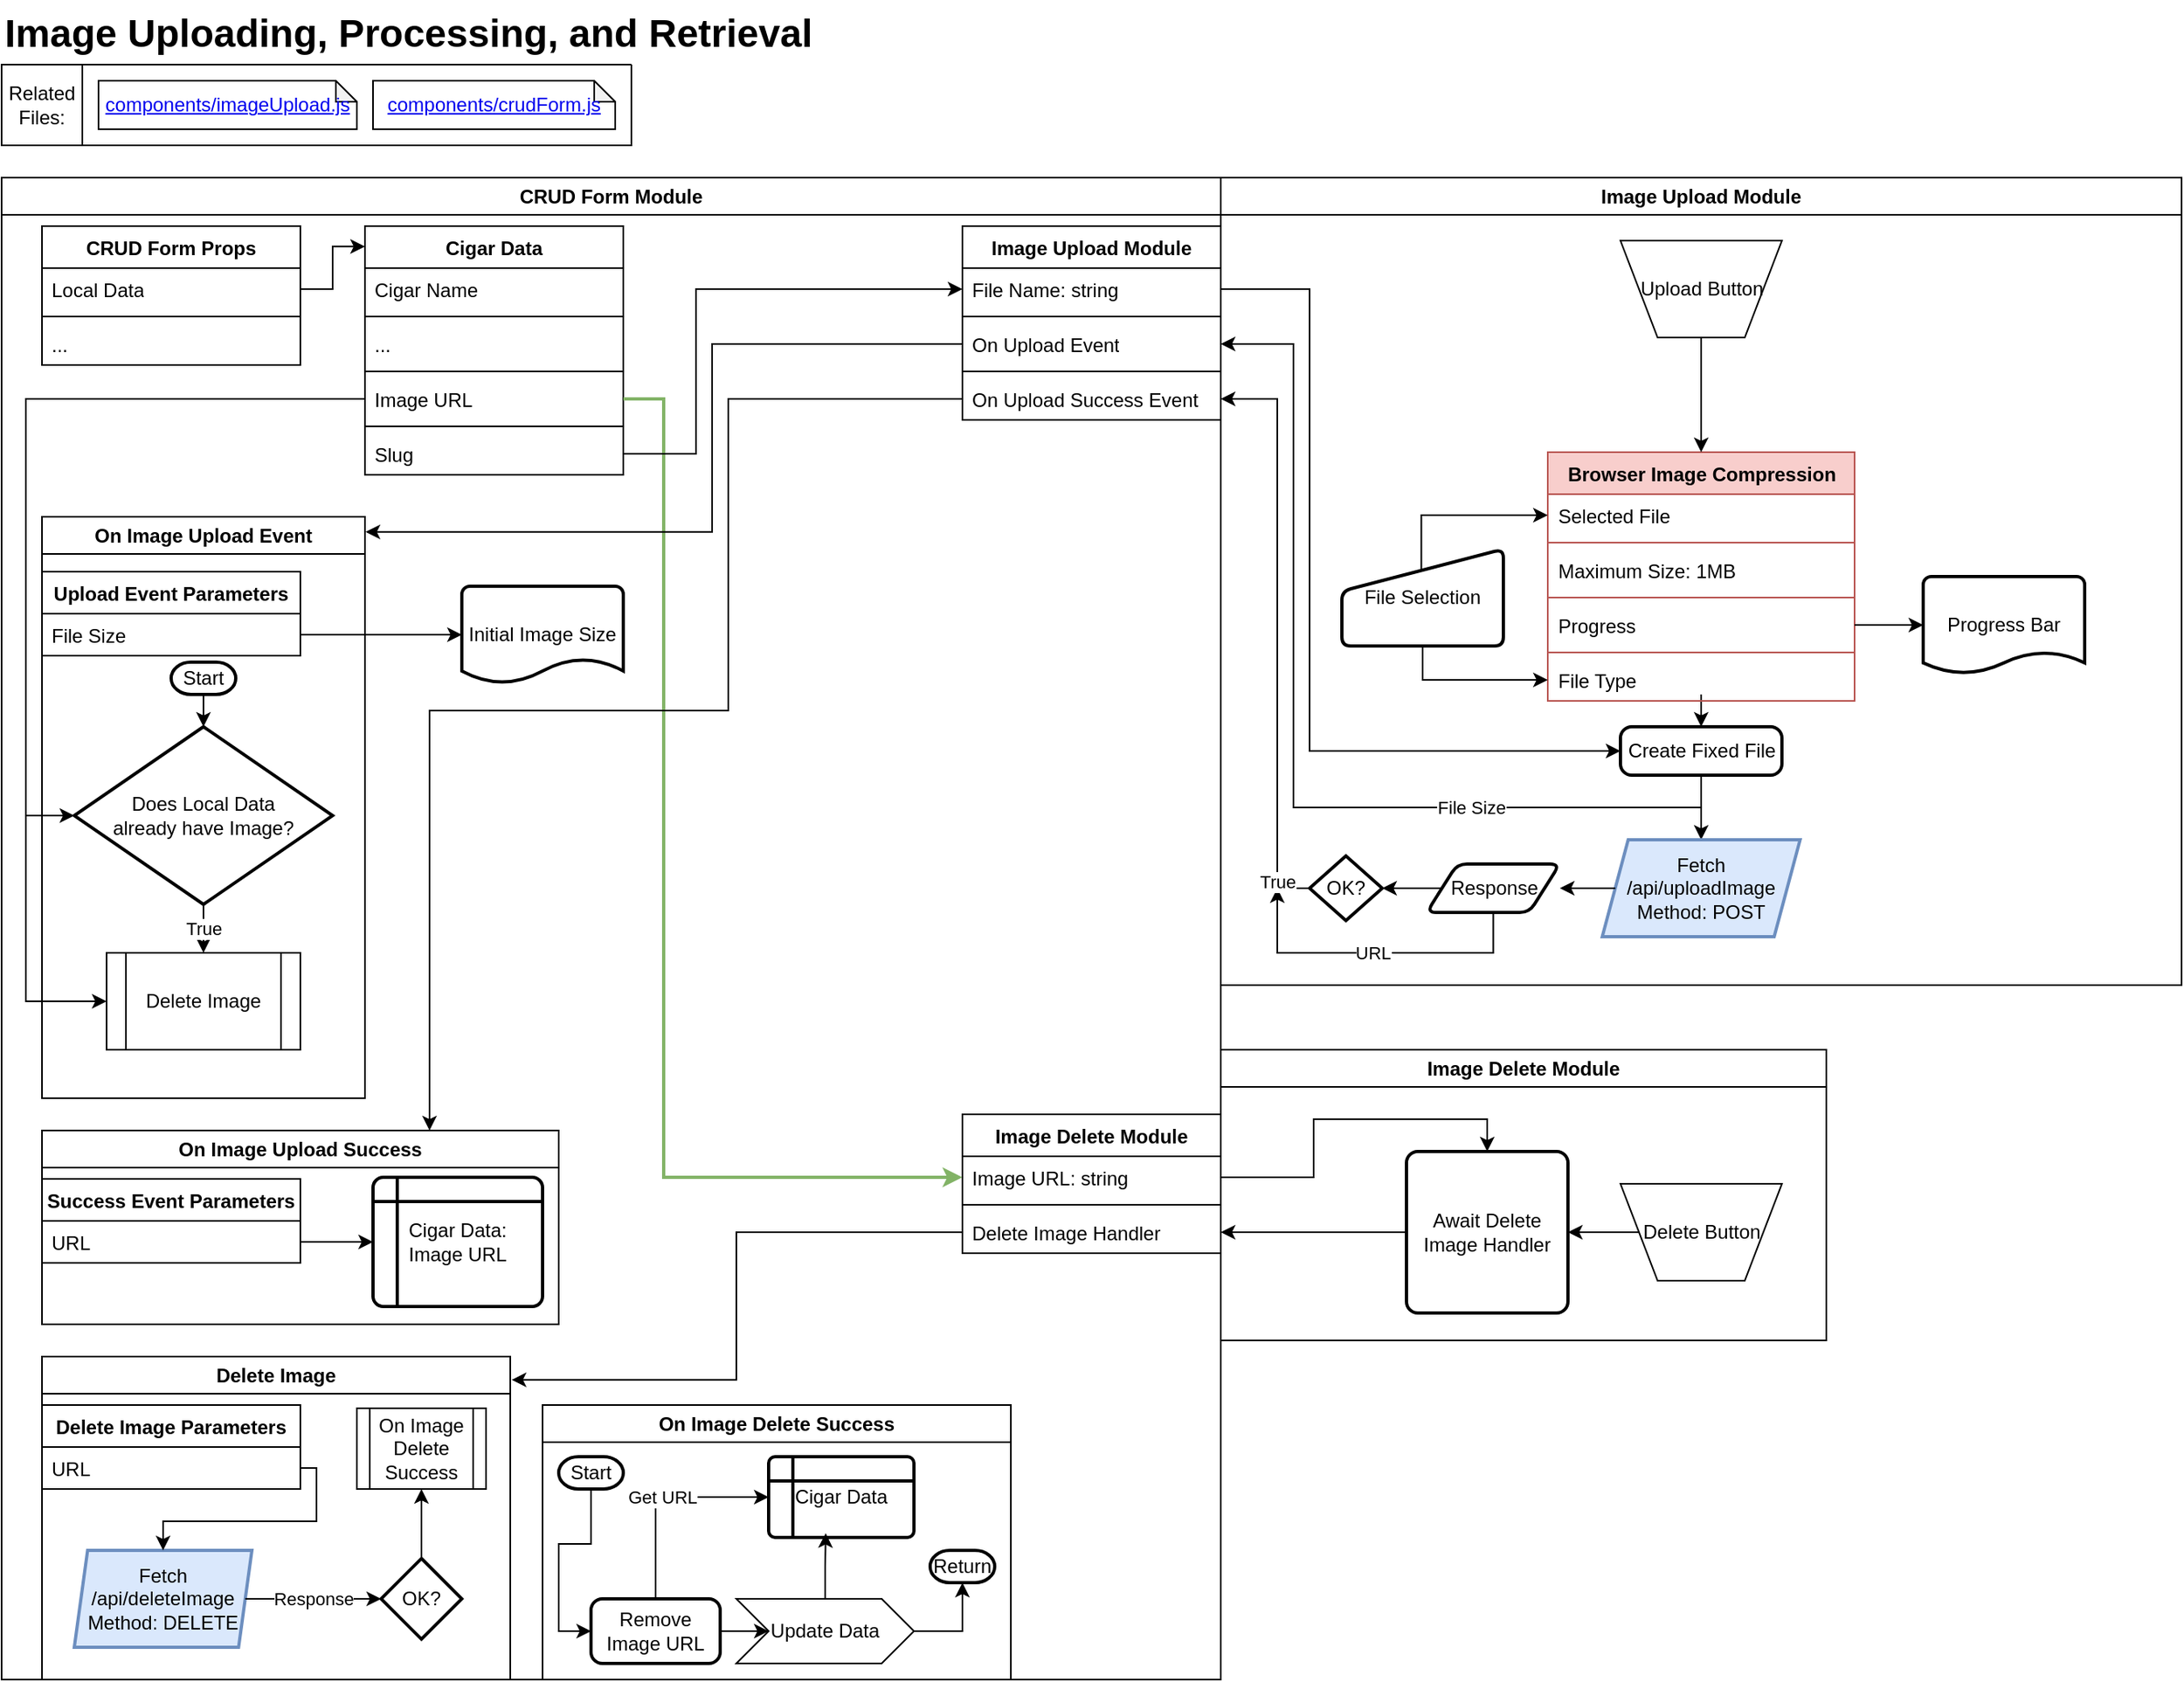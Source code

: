 <mxfile version="26.2.13">
  <diagram name="Page-1" id="mbChfrpj_03X7HOuWew1">
    <mxGraphModel dx="1770" dy="1053" grid="1" gridSize="10" guides="1" tooltips="1" connect="1" arrows="1" fold="1" page="1" pageScale="1" pageWidth="850" pageHeight="1100" math="0" shadow="0">
      <root>
        <mxCell id="0" />
        <mxCell id="1" parent="0" />
        <mxCell id="zgXaqDFCprnik5w3uI3C-1" value="&lt;h1 style=&quot;margin-top: 0px;&quot;&gt;Image Uploading, Processing, and Retrieval&lt;/h1&gt;" style="text;html=1;whiteSpace=wrap;overflow=hidden;rounded=0;" vertex="1" parent="1">
          <mxGeometry x="10" y="10" width="950" height="40" as="geometry" />
        </mxCell>
        <mxCell id="zgXaqDFCprnik5w3uI3C-2" value="Related Files:" style="whiteSpace=wrap;html=1;aspect=fixed;" vertex="1" parent="1">
          <mxGeometry x="10" y="50" width="50" height="50" as="geometry" />
        </mxCell>
        <mxCell id="zgXaqDFCprnik5w3uI3C-3" value="" style="swimlane;startSize=0;" vertex="1" parent="1">
          <mxGeometry x="60" y="50" width="340" height="50" as="geometry">
            <mxRectangle x="60" y="50" width="50" height="40" as="alternateBounds" />
          </mxGeometry>
        </mxCell>
        <mxCell id="zgXaqDFCprnik5w3uI3C-4" value="&lt;a href=&quot;https://github.com/macglencoe/EmporiumWebsite/blob/cms/components/imageUpload.js&quot;&gt;components/imageUpload.js&lt;/a&gt;" style="shape=note;whiteSpace=wrap;html=1;backgroundOutline=1;darkOpacity=0.05;size=13;" vertex="1" parent="zgXaqDFCprnik5w3uI3C-3">
          <mxGeometry x="10" y="10" width="160" height="30" as="geometry" />
        </mxCell>
        <mxCell id="zgXaqDFCprnik5w3uI3C-5" value="&lt;a href=&quot;https://github.com/macglencoe/EmporiumWebsite/blob/cms/components/crudForm.js&quot;&gt;components/crudForm.js&lt;/a&gt;" style="shape=note;whiteSpace=wrap;html=1;backgroundOutline=1;darkOpacity=0.05;size=13;" vertex="1" parent="zgXaqDFCprnik5w3uI3C-3">
          <mxGeometry x="180" y="10" width="150" height="30" as="geometry" />
        </mxCell>
        <mxCell id="zgXaqDFCprnik5w3uI3C-102" value="CRUD Form Module" style="swimlane;whiteSpace=wrap;html=1;" vertex="1" parent="1">
          <mxGeometry x="10" y="120" width="755" height="930" as="geometry" />
        </mxCell>
        <mxCell id="zgXaqDFCprnik5w3uI3C-7" value="CRUD Form Props" style="swimlane;fontStyle=1;align=center;verticalAlign=top;childLayout=stackLayout;horizontal=1;startSize=26;horizontalStack=0;resizeParent=1;resizeParentMax=0;resizeLast=0;collapsible=1;marginBottom=0;whiteSpace=wrap;html=1;" vertex="1" parent="zgXaqDFCprnik5w3uI3C-102">
          <mxGeometry x="25" y="30" width="160" height="86" as="geometry" />
        </mxCell>
        <mxCell id="zgXaqDFCprnik5w3uI3C-8" value="Local Data" style="text;strokeColor=none;fillColor=none;align=left;verticalAlign=top;spacingLeft=4;spacingRight=4;overflow=hidden;rotatable=0;points=[[0,0.5],[1,0.5]];portConstraint=eastwest;whiteSpace=wrap;html=1;" vertex="1" parent="zgXaqDFCprnik5w3uI3C-7">
          <mxGeometry y="26" width="160" height="26" as="geometry" />
        </mxCell>
        <mxCell id="zgXaqDFCprnik5w3uI3C-9" value="" style="line;strokeWidth=1;fillColor=none;align=left;verticalAlign=middle;spacingTop=-1;spacingLeft=3;spacingRight=3;rotatable=0;labelPosition=right;points=[];portConstraint=eastwest;strokeColor=inherit;" vertex="1" parent="zgXaqDFCprnik5w3uI3C-7">
          <mxGeometry y="52" width="160" height="8" as="geometry" />
        </mxCell>
        <mxCell id="zgXaqDFCprnik5w3uI3C-10" value="..." style="text;strokeColor=none;fillColor=none;align=left;verticalAlign=top;spacingLeft=4;spacingRight=4;overflow=hidden;rotatable=0;points=[[0,0.5],[1,0.5]];portConstraint=eastwest;whiteSpace=wrap;html=1;" vertex="1" parent="zgXaqDFCprnik5w3uI3C-7">
          <mxGeometry y="60" width="160" height="26" as="geometry" />
        </mxCell>
        <mxCell id="zgXaqDFCprnik5w3uI3C-11" value="On Image Upload Event" style="swimlane;whiteSpace=wrap;html=1;" vertex="1" parent="zgXaqDFCprnik5w3uI3C-102">
          <mxGeometry x="25" y="210" width="200" height="360" as="geometry" />
        </mxCell>
        <mxCell id="zgXaqDFCprnik5w3uI3C-33" value="Start" style="strokeWidth=2;html=1;shape=mxgraph.flowchart.terminator;whiteSpace=wrap;" vertex="1" parent="zgXaqDFCprnik5w3uI3C-11">
          <mxGeometry x="80" y="90" width="40" height="20" as="geometry" />
        </mxCell>
        <mxCell id="zgXaqDFCprnik5w3uI3C-42" value="True" style="edgeStyle=orthogonalEdgeStyle;rounded=0;orthogonalLoop=1;jettySize=auto;html=1;entryX=0.5;entryY=0;entryDx=0;entryDy=0;" edge="1" parent="zgXaqDFCprnik5w3uI3C-11" source="zgXaqDFCprnik5w3uI3C-34" target="zgXaqDFCprnik5w3uI3C-40">
          <mxGeometry relative="1" as="geometry" />
        </mxCell>
        <mxCell id="zgXaqDFCprnik5w3uI3C-34" value="Does Local Data&lt;div&gt;already have Image?&lt;/div&gt;" style="strokeWidth=2;html=1;shape=mxgraph.flowchart.decision;whiteSpace=wrap;" vertex="1" parent="zgXaqDFCprnik5w3uI3C-11">
          <mxGeometry x="20" y="130" width="160" height="110" as="geometry" />
        </mxCell>
        <mxCell id="zgXaqDFCprnik5w3uI3C-36" style="edgeStyle=orthogonalEdgeStyle;rounded=0;orthogonalLoop=1;jettySize=auto;html=1;entryX=0.5;entryY=0;entryDx=0;entryDy=0;entryPerimeter=0;" edge="1" parent="zgXaqDFCprnik5w3uI3C-11" source="zgXaqDFCprnik5w3uI3C-33" target="zgXaqDFCprnik5w3uI3C-34">
          <mxGeometry relative="1" as="geometry" />
        </mxCell>
        <mxCell id="zgXaqDFCprnik5w3uI3C-40" value="Delete Image" style="shape=process;whiteSpace=wrap;html=1;backgroundOutline=1;" vertex="1" parent="zgXaqDFCprnik5w3uI3C-11">
          <mxGeometry x="40" y="270" width="120" height="60" as="geometry" />
        </mxCell>
        <mxCell id="zgXaqDFCprnik5w3uI3C-44" value="Upload Event Parameters" style="swimlane;fontStyle=1;align=center;verticalAlign=top;childLayout=stackLayout;horizontal=1;startSize=26;horizontalStack=0;resizeParent=1;resizeParentMax=0;resizeLast=0;collapsible=1;marginBottom=0;whiteSpace=wrap;html=1;" vertex="1" parent="zgXaqDFCprnik5w3uI3C-11">
          <mxGeometry y="34" width="160" height="52" as="geometry" />
        </mxCell>
        <mxCell id="zgXaqDFCprnik5w3uI3C-45" value="File Size" style="text;strokeColor=none;fillColor=none;align=left;verticalAlign=top;spacingLeft=4;spacingRight=4;overflow=hidden;rotatable=0;points=[[0,0.5],[1,0.5]];portConstraint=eastwest;whiteSpace=wrap;html=1;" vertex="1" parent="zgXaqDFCprnik5w3uI3C-44">
          <mxGeometry y="26" width="160" height="26" as="geometry" />
        </mxCell>
        <mxCell id="zgXaqDFCprnik5w3uI3C-12" value="On Image Upload Success" style="swimlane;whiteSpace=wrap;html=1;" vertex="1" parent="zgXaqDFCprnik5w3uI3C-102">
          <mxGeometry x="25" y="590" width="320" height="120" as="geometry" />
        </mxCell>
        <mxCell id="zgXaqDFCprnik5w3uI3C-54" value="Cigar&amp;nbsp;&lt;span style=&quot;background-color: transparent; color: light-dark(rgb(0, 0, 0), rgb(255, 255, 255));&quot;&gt;Data:&lt;/span&gt;&lt;div&gt;Image URL&lt;/div&gt;" style="shape=internalStorage;whiteSpace=wrap;html=1;dx=15;dy=15;rounded=1;arcSize=8;strokeWidth=2;" vertex="1" parent="zgXaqDFCprnik5w3uI3C-12">
          <mxGeometry x="205" y="29" width="105" height="80" as="geometry" />
        </mxCell>
        <mxCell id="zgXaqDFCprnik5w3uI3C-13" value="Image Upload Module" style="swimlane;fontStyle=1;align=center;verticalAlign=top;childLayout=stackLayout;horizontal=1;startSize=26;horizontalStack=0;resizeParent=1;resizeParentMax=0;resizeLast=0;collapsible=1;marginBottom=0;whiteSpace=wrap;html=1;" vertex="1" parent="zgXaqDFCprnik5w3uI3C-102">
          <mxGeometry x="595" y="30" width="160" height="120" as="geometry" />
        </mxCell>
        <mxCell id="zgXaqDFCprnik5w3uI3C-16" value="File Name: string" style="text;strokeColor=none;fillColor=none;align=left;verticalAlign=top;spacingLeft=4;spacingRight=4;overflow=hidden;rotatable=0;points=[[0,0.5],[1,0.5]];portConstraint=eastwest;whiteSpace=wrap;html=1;" vertex="1" parent="zgXaqDFCprnik5w3uI3C-13">
          <mxGeometry y="26" width="160" height="26" as="geometry" />
        </mxCell>
        <mxCell id="zgXaqDFCprnik5w3uI3C-18" value="" style="line;strokeWidth=1;fillColor=none;align=left;verticalAlign=middle;spacingTop=-1;spacingLeft=3;spacingRight=3;rotatable=0;labelPosition=right;points=[];portConstraint=eastwest;strokeColor=inherit;" vertex="1" parent="zgXaqDFCprnik5w3uI3C-13">
          <mxGeometry y="52" width="160" height="8" as="geometry" />
        </mxCell>
        <mxCell id="zgXaqDFCprnik5w3uI3C-17" value="On Upload Event" style="text;strokeColor=none;fillColor=none;align=left;verticalAlign=top;spacingLeft=4;spacingRight=4;overflow=hidden;rotatable=0;points=[[0,0.5],[1,0.5]];portConstraint=eastwest;whiteSpace=wrap;html=1;" vertex="1" parent="zgXaqDFCprnik5w3uI3C-13">
          <mxGeometry y="60" width="160" height="26" as="geometry" />
        </mxCell>
        <mxCell id="zgXaqDFCprnik5w3uI3C-19" value="" style="line;strokeWidth=1;fillColor=none;align=left;verticalAlign=middle;spacingTop=-1;spacingLeft=3;spacingRight=3;rotatable=0;labelPosition=right;points=[];portConstraint=eastwest;strokeColor=inherit;" vertex="1" parent="zgXaqDFCprnik5w3uI3C-13">
          <mxGeometry y="86" width="160" height="8" as="geometry" />
        </mxCell>
        <mxCell id="zgXaqDFCprnik5w3uI3C-20" value="On Upload Success Event" style="text;strokeColor=none;fillColor=none;align=left;verticalAlign=top;spacingLeft=4;spacingRight=4;overflow=hidden;rotatable=0;points=[[0,0.5],[1,0.5]];portConstraint=eastwest;whiteSpace=wrap;html=1;" vertex="1" parent="zgXaqDFCprnik5w3uI3C-13">
          <mxGeometry y="94" width="160" height="26" as="geometry" />
        </mxCell>
        <mxCell id="zgXaqDFCprnik5w3uI3C-21" value="Cigar Data" style="swimlane;fontStyle=1;align=center;verticalAlign=top;childLayout=stackLayout;horizontal=1;startSize=26;horizontalStack=0;resizeParent=1;resizeParentMax=0;resizeLast=0;collapsible=1;marginBottom=0;whiteSpace=wrap;html=1;" vertex="1" parent="zgXaqDFCprnik5w3uI3C-102">
          <mxGeometry x="225" y="30" width="160" height="154" as="geometry" />
        </mxCell>
        <mxCell id="zgXaqDFCprnik5w3uI3C-22" value="Cigar Name" style="text;strokeColor=none;fillColor=none;align=left;verticalAlign=top;spacingLeft=4;spacingRight=4;overflow=hidden;rotatable=0;points=[[0,0.5],[1,0.5]];portConstraint=eastwest;whiteSpace=wrap;html=1;" vertex="1" parent="zgXaqDFCprnik5w3uI3C-21">
          <mxGeometry y="26" width="160" height="26" as="geometry" />
        </mxCell>
        <mxCell id="zgXaqDFCprnik5w3uI3C-23" value="" style="line;strokeWidth=1;fillColor=none;align=left;verticalAlign=middle;spacingTop=-1;spacingLeft=3;spacingRight=3;rotatable=0;labelPosition=right;points=[];portConstraint=eastwest;strokeColor=inherit;" vertex="1" parent="zgXaqDFCprnik5w3uI3C-21">
          <mxGeometry y="52" width="160" height="8" as="geometry" />
        </mxCell>
        <mxCell id="zgXaqDFCprnik5w3uI3C-24" value="..." style="text;strokeColor=none;fillColor=none;align=left;verticalAlign=top;spacingLeft=4;spacingRight=4;overflow=hidden;rotatable=0;points=[[0,0.5],[1,0.5]];portConstraint=eastwest;whiteSpace=wrap;html=1;" vertex="1" parent="zgXaqDFCprnik5w3uI3C-21">
          <mxGeometry y="60" width="160" height="26" as="geometry" />
        </mxCell>
        <mxCell id="zgXaqDFCprnik5w3uI3C-25" value="" style="line;strokeWidth=1;fillColor=none;align=left;verticalAlign=middle;spacingTop=-1;spacingLeft=3;spacingRight=3;rotatable=0;labelPosition=right;points=[];portConstraint=eastwest;strokeColor=inherit;" vertex="1" parent="zgXaqDFCprnik5w3uI3C-21">
          <mxGeometry y="86" width="160" height="8" as="geometry" />
        </mxCell>
        <mxCell id="zgXaqDFCprnik5w3uI3C-26" value="Image URL" style="text;strokeColor=none;fillColor=none;align=left;verticalAlign=top;spacingLeft=4;spacingRight=4;overflow=hidden;rotatable=0;points=[[0,0.5],[1,0.5]];portConstraint=eastwest;whiteSpace=wrap;html=1;" vertex="1" parent="zgXaqDFCprnik5w3uI3C-21">
          <mxGeometry y="94" width="160" height="26" as="geometry" />
        </mxCell>
        <mxCell id="zgXaqDFCprnik5w3uI3C-27" value="" style="line;strokeWidth=1;fillColor=none;align=left;verticalAlign=middle;spacingTop=-1;spacingLeft=3;spacingRight=3;rotatable=0;labelPosition=right;points=[];portConstraint=eastwest;strokeColor=inherit;" vertex="1" parent="zgXaqDFCprnik5w3uI3C-21">
          <mxGeometry y="120" width="160" height="8" as="geometry" />
        </mxCell>
        <mxCell id="zgXaqDFCprnik5w3uI3C-28" value="Slug" style="text;strokeColor=none;fillColor=none;align=left;verticalAlign=top;spacingLeft=4;spacingRight=4;overflow=hidden;rotatable=0;points=[[0,0.5],[1,0.5]];portConstraint=eastwest;whiteSpace=wrap;html=1;" vertex="1" parent="zgXaqDFCprnik5w3uI3C-21">
          <mxGeometry y="128" width="160" height="26" as="geometry" />
        </mxCell>
        <mxCell id="zgXaqDFCprnik5w3uI3C-29" style="edgeStyle=orthogonalEdgeStyle;rounded=0;orthogonalLoop=1;jettySize=auto;html=1;entryX=0;entryY=0.082;entryDx=0;entryDy=0;entryPerimeter=0;" edge="1" parent="zgXaqDFCprnik5w3uI3C-102" source="zgXaqDFCprnik5w3uI3C-8" target="zgXaqDFCprnik5w3uI3C-21">
          <mxGeometry relative="1" as="geometry" />
        </mxCell>
        <mxCell id="zgXaqDFCprnik5w3uI3C-32" value="Delete Image" style="swimlane;whiteSpace=wrap;html=1;" vertex="1" parent="zgXaqDFCprnik5w3uI3C-102">
          <mxGeometry x="25" y="730" width="290" height="200" as="geometry" />
        </mxCell>
        <mxCell id="zgXaqDFCprnik5w3uI3C-60" value="Fetch&lt;div&gt;&lt;div&gt;/api/deleteImage&lt;/div&gt;&lt;/div&gt;&lt;div&gt;Method: DELETE&lt;/div&gt;" style="shape=parallelogram;html=1;strokeWidth=2;perimeter=parallelogramPerimeter;whiteSpace=wrap;rounded=1;arcSize=0;size=0.075;fillColor=#dae8fc;strokeColor=#6c8ebf;" vertex="1" parent="zgXaqDFCprnik5w3uI3C-32">
          <mxGeometry x="20" y="120" width="110" height="60" as="geometry" />
        </mxCell>
        <mxCell id="zgXaqDFCprnik5w3uI3C-61" value="Delete Image Parameters" style="swimlane;fontStyle=1;align=center;verticalAlign=top;childLayout=stackLayout;horizontal=1;startSize=26;horizontalStack=0;resizeParent=1;resizeParentMax=0;resizeLast=0;collapsible=1;marginBottom=0;whiteSpace=wrap;html=1;" vertex="1" parent="zgXaqDFCprnik5w3uI3C-32">
          <mxGeometry y="30" width="160" height="52" as="geometry" />
        </mxCell>
        <mxCell id="zgXaqDFCprnik5w3uI3C-62" value="URL" style="text;strokeColor=none;fillColor=none;align=left;verticalAlign=top;spacingLeft=4;spacingRight=4;overflow=hidden;rotatable=0;points=[[0,0.5],[1,0.5]];portConstraint=eastwest;whiteSpace=wrap;html=1;" vertex="1" parent="zgXaqDFCprnik5w3uI3C-61">
          <mxGeometry y="26" width="160" height="26" as="geometry" />
        </mxCell>
        <mxCell id="zgXaqDFCprnik5w3uI3C-63" style="edgeStyle=orthogonalEdgeStyle;rounded=0;orthogonalLoop=1;jettySize=auto;html=1;entryX=0.5;entryY=0;entryDx=0;entryDy=0;" edge="1" parent="zgXaqDFCprnik5w3uI3C-32" source="zgXaqDFCprnik5w3uI3C-62" target="zgXaqDFCprnik5w3uI3C-60">
          <mxGeometry relative="1" as="geometry">
            <Array as="points">
              <mxPoint x="170" y="69" />
              <mxPoint x="170" y="102" />
              <mxPoint x="75" y="102" />
            </Array>
          </mxGeometry>
        </mxCell>
        <mxCell id="zgXaqDFCprnik5w3uI3C-70" style="edgeStyle=orthogonalEdgeStyle;rounded=0;orthogonalLoop=1;jettySize=auto;html=1;entryX=0.5;entryY=1;entryDx=0;entryDy=0;" edge="1" parent="zgXaqDFCprnik5w3uI3C-32" source="zgXaqDFCprnik5w3uI3C-67" target="zgXaqDFCprnik5w3uI3C-69">
          <mxGeometry relative="1" as="geometry" />
        </mxCell>
        <mxCell id="zgXaqDFCprnik5w3uI3C-67" value="OK?" style="strokeWidth=2;html=1;shape=mxgraph.flowchart.decision;whiteSpace=wrap;" vertex="1" parent="zgXaqDFCprnik5w3uI3C-32">
          <mxGeometry x="210" y="125" width="50" height="50" as="geometry" />
        </mxCell>
        <mxCell id="zgXaqDFCprnik5w3uI3C-66" value="Response" style="edgeStyle=orthogonalEdgeStyle;rounded=0;orthogonalLoop=1;jettySize=auto;html=1;" edge="1" parent="zgXaqDFCprnik5w3uI3C-32" source="zgXaqDFCprnik5w3uI3C-60" target="zgXaqDFCprnik5w3uI3C-67">
          <mxGeometry relative="1" as="geometry">
            <mxPoint x="200" y="150" as="targetPoint" />
          </mxGeometry>
        </mxCell>
        <mxCell id="zgXaqDFCprnik5w3uI3C-69" value="On Image Delete Success" style="shape=process;whiteSpace=wrap;html=1;backgroundOutline=1;" vertex="1" parent="zgXaqDFCprnik5w3uI3C-32">
          <mxGeometry x="195" y="32" width="80" height="50" as="geometry" />
        </mxCell>
        <mxCell id="zgXaqDFCprnik5w3uI3C-41" style="edgeStyle=orthogonalEdgeStyle;rounded=0;orthogonalLoop=1;jettySize=auto;html=1;entryX=0;entryY=0.5;entryDx=0;entryDy=0;" edge="1" parent="zgXaqDFCprnik5w3uI3C-102" source="zgXaqDFCprnik5w3uI3C-26" target="zgXaqDFCprnik5w3uI3C-40">
          <mxGeometry relative="1" as="geometry">
            <Array as="points">
              <mxPoint x="15" y="137" />
              <mxPoint x="15" y="510" />
            </Array>
          </mxGeometry>
        </mxCell>
        <mxCell id="zgXaqDFCprnik5w3uI3C-48" style="edgeStyle=orthogonalEdgeStyle;rounded=0;orthogonalLoop=1;jettySize=auto;html=1;entryX=0;entryY=0.5;entryDx=0;entryDy=0;entryPerimeter=0;" edge="1" parent="zgXaqDFCprnik5w3uI3C-102" source="zgXaqDFCprnik5w3uI3C-26" target="zgXaqDFCprnik5w3uI3C-34">
          <mxGeometry relative="1" as="geometry">
            <Array as="points">
              <mxPoint x="15" y="137" />
              <mxPoint x="15" y="395" />
            </Array>
          </mxGeometry>
        </mxCell>
        <mxCell id="zgXaqDFCprnik5w3uI3C-55" value="Success Event Parameters" style="swimlane;fontStyle=1;align=center;verticalAlign=top;childLayout=stackLayout;horizontal=1;startSize=26;horizontalStack=0;resizeParent=1;resizeParentMax=0;resizeLast=0;collapsible=1;marginBottom=0;whiteSpace=wrap;html=1;" vertex="1" parent="zgXaqDFCprnik5w3uI3C-102">
          <mxGeometry x="25" y="620" width="160" height="52" as="geometry" />
        </mxCell>
        <mxCell id="zgXaqDFCprnik5w3uI3C-56" value="URL" style="text;strokeColor=none;fillColor=none;align=left;verticalAlign=top;spacingLeft=4;spacingRight=4;overflow=hidden;rotatable=0;points=[[0,0.5],[1,0.5]];portConstraint=eastwest;whiteSpace=wrap;html=1;" vertex="1" parent="zgXaqDFCprnik5w3uI3C-55">
          <mxGeometry y="26" width="160" height="26" as="geometry" />
        </mxCell>
        <mxCell id="zgXaqDFCprnik5w3uI3C-58" style="edgeStyle=orthogonalEdgeStyle;rounded=0;orthogonalLoop=1;jettySize=auto;html=1;entryX=0;entryY=0.5;entryDx=0;entryDy=0;" edge="1" parent="zgXaqDFCprnik5w3uI3C-102" source="zgXaqDFCprnik5w3uI3C-56" target="zgXaqDFCprnik5w3uI3C-54">
          <mxGeometry relative="1" as="geometry" />
        </mxCell>
        <mxCell id="zgXaqDFCprnik5w3uI3C-71" value="On Image Delete Success" style="swimlane;whiteSpace=wrap;html=1;" vertex="1" parent="zgXaqDFCprnik5w3uI3C-102">
          <mxGeometry x="335" y="760" width="290" height="170" as="geometry" />
        </mxCell>
        <mxCell id="zgXaqDFCprnik5w3uI3C-82" value="Get URL" style="edgeStyle=orthogonalEdgeStyle;rounded=0;orthogonalLoop=1;jettySize=auto;html=1;entryX=0;entryY=0.5;entryDx=0;entryDy=0;" edge="1" parent="zgXaqDFCprnik5w3uI3C-71" source="zgXaqDFCprnik5w3uI3C-73" target="zgXaqDFCprnik5w3uI3C-72">
          <mxGeometry relative="1" as="geometry">
            <Array as="points">
              <mxPoint x="70" y="57" />
            </Array>
          </mxGeometry>
        </mxCell>
        <mxCell id="zgXaqDFCprnik5w3uI3C-87" style="edgeStyle=orthogonalEdgeStyle;rounded=0;orthogonalLoop=1;jettySize=auto;html=1;entryX=0;entryY=0.5;entryDx=0;entryDy=0;" edge="1" parent="zgXaqDFCprnik5w3uI3C-71" source="zgXaqDFCprnik5w3uI3C-73" target="zgXaqDFCprnik5w3uI3C-86">
          <mxGeometry relative="1" as="geometry" />
        </mxCell>
        <mxCell id="zgXaqDFCprnik5w3uI3C-73" value="Remove Image URL" style="rounded=1;whiteSpace=wrap;html=1;absoluteArcSize=1;arcSize=14;strokeWidth=2;" vertex="1" parent="zgXaqDFCprnik5w3uI3C-71">
          <mxGeometry x="30" y="120" width="80" height="40" as="geometry" />
        </mxCell>
        <mxCell id="zgXaqDFCprnik5w3uI3C-81" style="edgeStyle=orthogonalEdgeStyle;rounded=0;orthogonalLoop=1;jettySize=auto;html=1;entryX=0;entryY=0.5;entryDx=0;entryDy=0;" edge="1" parent="zgXaqDFCprnik5w3uI3C-71" source="zgXaqDFCprnik5w3uI3C-78" target="zgXaqDFCprnik5w3uI3C-73">
          <mxGeometry relative="1" as="geometry" />
        </mxCell>
        <mxCell id="zgXaqDFCprnik5w3uI3C-78" value="Start" style="strokeWidth=2;html=1;shape=mxgraph.flowchart.terminator;whiteSpace=wrap;" vertex="1" parent="zgXaqDFCprnik5w3uI3C-71">
          <mxGeometry x="10" y="32" width="40" height="20" as="geometry" />
        </mxCell>
        <mxCell id="zgXaqDFCprnik5w3uI3C-72" value="Cigar Data" style="shape=internalStorage;whiteSpace=wrap;html=1;dx=15;dy=15;rounded=1;arcSize=8;strokeWidth=2;" vertex="1" parent="zgXaqDFCprnik5w3uI3C-71">
          <mxGeometry x="140" y="32" width="90" height="50" as="geometry" />
        </mxCell>
        <mxCell id="zgXaqDFCprnik5w3uI3C-86" value="Update Data" style="shape=step;perimeter=stepPerimeter;whiteSpace=wrap;html=1;fixedSize=1;" vertex="1" parent="zgXaqDFCprnik5w3uI3C-71">
          <mxGeometry x="120" y="120" width="110" height="40" as="geometry" />
        </mxCell>
        <mxCell id="zgXaqDFCprnik5w3uI3C-88" style="edgeStyle=orthogonalEdgeStyle;rounded=0;orthogonalLoop=1;jettySize=auto;html=1;entryX=0.393;entryY=0.947;entryDx=0;entryDy=0;entryPerimeter=0;" edge="1" parent="zgXaqDFCprnik5w3uI3C-71" source="zgXaqDFCprnik5w3uI3C-86" target="zgXaqDFCprnik5w3uI3C-72">
          <mxGeometry relative="1" as="geometry" />
        </mxCell>
        <mxCell id="zgXaqDFCprnik5w3uI3C-89" value="Return" style="strokeWidth=2;html=1;shape=mxgraph.flowchart.terminator;whiteSpace=wrap;" vertex="1" parent="zgXaqDFCprnik5w3uI3C-71">
          <mxGeometry x="240" y="90" width="40" height="20" as="geometry" />
        </mxCell>
        <mxCell id="zgXaqDFCprnik5w3uI3C-91" style="edgeStyle=orthogonalEdgeStyle;rounded=0;orthogonalLoop=1;jettySize=auto;html=1;entryX=0.5;entryY=1;entryDx=0;entryDy=0;entryPerimeter=0;" edge="1" parent="zgXaqDFCprnik5w3uI3C-71" source="zgXaqDFCprnik5w3uI3C-86" target="zgXaqDFCprnik5w3uI3C-89">
          <mxGeometry relative="1" as="geometry" />
        </mxCell>
        <mxCell id="zgXaqDFCprnik5w3uI3C-93" value="Image Delete Module" style="swimlane;fontStyle=1;align=center;verticalAlign=top;childLayout=stackLayout;horizontal=1;startSize=26;horizontalStack=0;resizeParent=1;resizeParentMax=0;resizeLast=0;collapsible=1;marginBottom=0;whiteSpace=wrap;html=1;" vertex="1" parent="zgXaqDFCprnik5w3uI3C-102">
          <mxGeometry x="595" y="580" width="160" height="86" as="geometry" />
        </mxCell>
        <mxCell id="zgXaqDFCprnik5w3uI3C-94" value="Image URL: string" style="text;strokeColor=none;fillColor=none;align=left;verticalAlign=top;spacingLeft=4;spacingRight=4;overflow=hidden;rotatable=0;points=[[0,0.5],[1,0.5]];portConstraint=eastwest;whiteSpace=wrap;html=1;" vertex="1" parent="zgXaqDFCprnik5w3uI3C-93">
          <mxGeometry y="26" width="160" height="26" as="geometry" />
        </mxCell>
        <mxCell id="zgXaqDFCprnik5w3uI3C-95" value="" style="line;strokeWidth=1;fillColor=none;align=left;verticalAlign=middle;spacingTop=-1;spacingLeft=3;spacingRight=3;rotatable=0;labelPosition=right;points=[];portConstraint=eastwest;strokeColor=inherit;" vertex="1" parent="zgXaqDFCprnik5w3uI3C-93">
          <mxGeometry y="52" width="160" height="8" as="geometry" />
        </mxCell>
        <mxCell id="zgXaqDFCprnik5w3uI3C-100" value="Delete Image Handler" style="text;strokeColor=none;fillColor=none;align=left;verticalAlign=top;spacingLeft=4;spacingRight=4;overflow=hidden;rotatable=0;points=[[0,0.5],[1,0.5]];portConstraint=eastwest;whiteSpace=wrap;html=1;" vertex="1" parent="zgXaqDFCprnik5w3uI3C-93">
          <mxGeometry y="60" width="160" height="26" as="geometry" />
        </mxCell>
        <mxCell id="zgXaqDFCprnik5w3uI3C-105" style="edgeStyle=orthogonalEdgeStyle;rounded=0;orthogonalLoop=1;jettySize=auto;html=1;entryX=1.003;entryY=0.072;entryDx=0;entryDy=0;entryPerimeter=0;" edge="1" parent="zgXaqDFCprnik5w3uI3C-102" source="zgXaqDFCprnik5w3uI3C-100" target="zgXaqDFCprnik5w3uI3C-32">
          <mxGeometry relative="1" as="geometry" />
        </mxCell>
        <mxCell id="zgXaqDFCprnik5w3uI3C-106" style="edgeStyle=orthogonalEdgeStyle;rounded=0;orthogonalLoop=1;jettySize=auto;html=1;entryX=0;entryY=0.5;entryDx=0;entryDy=0;fillColor=#d5e8d4;strokeColor=#82b366;strokeWidth=2;" edge="1" parent="zgXaqDFCprnik5w3uI3C-102" source="zgXaqDFCprnik5w3uI3C-26" target="zgXaqDFCprnik5w3uI3C-94">
          <mxGeometry relative="1" as="geometry">
            <Array as="points">
              <mxPoint x="410" y="137" />
              <mxPoint x="410" y="619" />
            </Array>
          </mxGeometry>
        </mxCell>
        <mxCell id="zgXaqDFCprnik5w3uI3C-120" style="edgeStyle=orthogonalEdgeStyle;rounded=0;orthogonalLoop=1;jettySize=auto;html=1;entryX=0;entryY=0.5;entryDx=0;entryDy=0;" edge="1" parent="zgXaqDFCprnik5w3uI3C-102" source="zgXaqDFCprnik5w3uI3C-28" target="zgXaqDFCprnik5w3uI3C-16">
          <mxGeometry relative="1" as="geometry">
            <Array as="points">
              <mxPoint x="430" y="171" />
              <mxPoint x="430" y="69" />
            </Array>
          </mxGeometry>
        </mxCell>
        <mxCell id="zgXaqDFCprnik5w3uI3C-121" style="edgeStyle=orthogonalEdgeStyle;rounded=0;orthogonalLoop=1;jettySize=auto;html=1;entryX=1.002;entryY=0.026;entryDx=0;entryDy=0;entryPerimeter=0;" edge="1" parent="zgXaqDFCprnik5w3uI3C-102" source="zgXaqDFCprnik5w3uI3C-17" target="zgXaqDFCprnik5w3uI3C-11">
          <mxGeometry relative="1" as="geometry">
            <Array as="points">
              <mxPoint x="440" y="103" />
              <mxPoint x="440" y="219" />
            </Array>
          </mxGeometry>
        </mxCell>
        <mxCell id="zgXaqDFCprnik5w3uI3C-122" style="edgeStyle=orthogonalEdgeStyle;rounded=0;orthogonalLoop=1;jettySize=auto;html=1;entryX=0.75;entryY=0;entryDx=0;entryDy=0;" edge="1" parent="zgXaqDFCprnik5w3uI3C-102" source="zgXaqDFCprnik5w3uI3C-20" target="zgXaqDFCprnik5w3uI3C-12">
          <mxGeometry relative="1" as="geometry">
            <Array as="points">
              <mxPoint x="450" y="137" />
              <mxPoint x="450" y="330" />
              <mxPoint x="265" y="330" />
            </Array>
          </mxGeometry>
        </mxCell>
        <mxCell id="zgXaqDFCprnik5w3uI3C-149" value="Initial Image Size" style="strokeWidth=2;html=1;shape=mxgraph.flowchart.document2;whiteSpace=wrap;size=0.25;" vertex="1" parent="zgXaqDFCprnik5w3uI3C-102">
          <mxGeometry x="285" y="253" width="100" height="60" as="geometry" />
        </mxCell>
        <mxCell id="zgXaqDFCprnik5w3uI3C-151" style="edgeStyle=orthogonalEdgeStyle;rounded=0;orthogonalLoop=1;jettySize=auto;html=1;entryX=0;entryY=0.5;entryDx=0;entryDy=0;entryPerimeter=0;" edge="1" parent="zgXaqDFCprnik5w3uI3C-102" source="zgXaqDFCprnik5w3uI3C-45" target="zgXaqDFCprnik5w3uI3C-149">
          <mxGeometry relative="1" as="geometry" />
        </mxCell>
        <mxCell id="zgXaqDFCprnik5w3uI3C-104" value="Image Upload Module" style="swimlane;whiteSpace=wrap;html=1;" vertex="1" parent="1">
          <mxGeometry x="765" y="120" width="595" height="500" as="geometry" />
        </mxCell>
        <mxCell id="zgXaqDFCprnik5w3uI3C-107" value="Progress Bar" style="strokeWidth=2;html=1;shape=mxgraph.flowchart.document2;whiteSpace=wrap;size=0.219;" vertex="1" parent="zgXaqDFCprnik5w3uI3C-104">
          <mxGeometry x="435" y="247" width="100" height="60" as="geometry" />
        </mxCell>
        <mxCell id="zgXaqDFCprnik5w3uI3C-124" style="edgeStyle=orthogonalEdgeStyle;rounded=0;orthogonalLoop=1;jettySize=auto;html=1;entryX=0.5;entryY=0;entryDx=0;entryDy=0;" edge="1" parent="zgXaqDFCprnik5w3uI3C-104" source="zgXaqDFCprnik5w3uI3C-108" target="zgXaqDFCprnik5w3uI3C-123">
          <mxGeometry relative="1" as="geometry" />
        </mxCell>
        <mxCell id="zgXaqDFCprnik5w3uI3C-108" value="Browser Image Compression" style="swimlane;fontStyle=1;align=center;verticalAlign=top;childLayout=stackLayout;horizontal=1;startSize=26;horizontalStack=0;resizeParent=1;resizeParentMax=0;resizeLast=0;collapsible=1;marginBottom=0;whiteSpace=wrap;html=1;fillColor=#f8cecc;strokeColor=#b85450;" vertex="1" parent="zgXaqDFCprnik5w3uI3C-104">
          <mxGeometry x="202.5" y="170" width="190" height="154" as="geometry" />
        </mxCell>
        <mxCell id="zgXaqDFCprnik5w3uI3C-126" value="Selected File" style="text;strokeColor=none;fillColor=none;align=left;verticalAlign=top;spacingLeft=4;spacingRight=4;overflow=hidden;rotatable=0;points=[[0,0.5],[1,0.5]];portConstraint=eastwest;whiteSpace=wrap;html=1;" vertex="1" parent="zgXaqDFCprnik5w3uI3C-108">
          <mxGeometry y="26" width="190" height="26" as="geometry" />
        </mxCell>
        <mxCell id="zgXaqDFCprnik5w3uI3C-127" value="" style="line;strokeWidth=1;fillColor=none;align=left;verticalAlign=middle;spacingTop=-1;spacingLeft=3;spacingRight=3;rotatable=0;labelPosition=right;points=[];portConstraint=eastwest;strokeColor=inherit;" vertex="1" parent="zgXaqDFCprnik5w3uI3C-108">
          <mxGeometry y="52" width="190" height="8" as="geometry" />
        </mxCell>
        <mxCell id="zgXaqDFCprnik5w3uI3C-109" value="Maximum Size: 1MB" style="text;strokeColor=none;fillColor=none;align=left;verticalAlign=top;spacingLeft=4;spacingRight=4;overflow=hidden;rotatable=0;points=[[0,0.5],[1,0.5]];portConstraint=eastwest;whiteSpace=wrap;html=1;" vertex="1" parent="zgXaqDFCprnik5w3uI3C-108">
          <mxGeometry y="60" width="190" height="26" as="geometry" />
        </mxCell>
        <mxCell id="zgXaqDFCprnik5w3uI3C-110" value="" style="line;strokeWidth=1;fillColor=none;align=left;verticalAlign=middle;spacingTop=-1;spacingLeft=3;spacingRight=3;rotatable=0;labelPosition=right;points=[];portConstraint=eastwest;strokeColor=inherit;" vertex="1" parent="zgXaqDFCprnik5w3uI3C-108">
          <mxGeometry y="86" width="190" height="8" as="geometry" />
        </mxCell>
        <mxCell id="zgXaqDFCprnik5w3uI3C-111" value="Progress" style="text;strokeColor=none;fillColor=none;align=left;verticalAlign=top;spacingLeft=4;spacingRight=4;overflow=hidden;rotatable=0;points=[[0,0.5],[1,0.5]];portConstraint=eastwest;whiteSpace=wrap;html=1;" vertex="1" parent="zgXaqDFCprnik5w3uI3C-108">
          <mxGeometry y="94" width="190" height="26" as="geometry" />
        </mxCell>
        <mxCell id="zgXaqDFCprnik5w3uI3C-112" value="" style="line;strokeWidth=1;fillColor=none;align=left;verticalAlign=middle;spacingTop=-1;spacingLeft=3;spacingRight=3;rotatable=0;labelPosition=right;points=[];portConstraint=eastwest;strokeColor=inherit;" vertex="1" parent="zgXaqDFCprnik5w3uI3C-108">
          <mxGeometry y="120" width="190" height="8" as="geometry" />
        </mxCell>
        <mxCell id="zgXaqDFCprnik5w3uI3C-113" value="File Type" style="text;strokeColor=none;fillColor=none;align=left;verticalAlign=top;spacingLeft=4;spacingRight=4;overflow=hidden;rotatable=0;points=[[0,0.5],[1,0.5]];portConstraint=eastwest;whiteSpace=wrap;html=1;" vertex="1" parent="zgXaqDFCprnik5w3uI3C-108">
          <mxGeometry y="128" width="190" height="26" as="geometry" />
        </mxCell>
        <mxCell id="zgXaqDFCprnik5w3uI3C-115" style="edgeStyle=orthogonalEdgeStyle;rounded=0;orthogonalLoop=1;jettySize=auto;html=1;entryX=0;entryY=0.5;entryDx=0;entryDy=0;" edge="1" parent="zgXaqDFCprnik5w3uI3C-104" source="zgXaqDFCprnik5w3uI3C-114" target="zgXaqDFCprnik5w3uI3C-113">
          <mxGeometry relative="1" as="geometry">
            <Array as="points">
              <mxPoint x="125" y="311" />
            </Array>
          </mxGeometry>
        </mxCell>
        <mxCell id="zgXaqDFCprnik5w3uI3C-128" style="edgeStyle=orthogonalEdgeStyle;rounded=0;orthogonalLoop=1;jettySize=auto;html=1;entryX=0;entryY=0.5;entryDx=0;entryDy=0;exitX=0.492;exitY=0.223;exitDx=0;exitDy=0;exitPerimeter=0;" edge="1" parent="zgXaqDFCprnik5w3uI3C-104" source="zgXaqDFCprnik5w3uI3C-114" target="zgXaqDFCprnik5w3uI3C-126">
          <mxGeometry relative="1" as="geometry" />
        </mxCell>
        <mxCell id="zgXaqDFCprnik5w3uI3C-114" value="File Selection" style="html=1;strokeWidth=2;shape=manualInput;whiteSpace=wrap;rounded=1;size=26;arcSize=11;" vertex="1" parent="zgXaqDFCprnik5w3uI3C-104">
          <mxGeometry x="75" y="230" width="100" height="60" as="geometry" />
        </mxCell>
        <mxCell id="zgXaqDFCprnik5w3uI3C-117" style="edgeStyle=orthogonalEdgeStyle;rounded=0;orthogonalLoop=1;jettySize=auto;html=1;entryX=0.5;entryY=0;entryDx=0;entryDy=0;" edge="1" parent="zgXaqDFCprnik5w3uI3C-104" source="zgXaqDFCprnik5w3uI3C-116" target="zgXaqDFCprnik5w3uI3C-108">
          <mxGeometry relative="1" as="geometry" />
        </mxCell>
        <mxCell id="zgXaqDFCprnik5w3uI3C-116" value="Upload Button" style="verticalLabelPosition=middle;verticalAlign=middle;html=1;shape=trapezoid;perimeter=trapezoidPerimeter;whiteSpace=wrap;size=0.23;arcSize=10;flipV=1;labelPosition=center;align=center;" vertex="1" parent="zgXaqDFCprnik5w3uI3C-104">
          <mxGeometry x="247.5" y="39" width="100" height="60" as="geometry" />
        </mxCell>
        <mxCell id="zgXaqDFCprnik5w3uI3C-119" style="edgeStyle=orthogonalEdgeStyle;rounded=0;orthogonalLoop=1;jettySize=auto;html=1;entryX=0;entryY=0.5;entryDx=0;entryDy=0;entryPerimeter=0;" edge="1" parent="zgXaqDFCprnik5w3uI3C-104" source="zgXaqDFCprnik5w3uI3C-111" target="zgXaqDFCprnik5w3uI3C-107">
          <mxGeometry relative="1" as="geometry" />
        </mxCell>
        <mxCell id="zgXaqDFCprnik5w3uI3C-132" style="edgeStyle=orthogonalEdgeStyle;rounded=0;orthogonalLoop=1;jettySize=auto;html=1;entryX=0.5;entryY=0;entryDx=0;entryDy=0;" edge="1" parent="zgXaqDFCprnik5w3uI3C-104" source="zgXaqDFCprnik5w3uI3C-123" target="zgXaqDFCprnik5w3uI3C-131">
          <mxGeometry relative="1" as="geometry" />
        </mxCell>
        <mxCell id="zgXaqDFCprnik5w3uI3C-123" value="Create Fixed File" style="rounded=1;whiteSpace=wrap;html=1;absoluteArcSize=1;arcSize=14;strokeWidth=2;" vertex="1" parent="zgXaqDFCprnik5w3uI3C-104">
          <mxGeometry x="247.5" y="340" width="100" height="30" as="geometry" />
        </mxCell>
        <mxCell id="zgXaqDFCprnik5w3uI3C-131" value="Fetch&lt;div&gt;/api/uploadImage&lt;/div&gt;&lt;div&gt;Method: POST&lt;/div&gt;" style="shape=parallelogram;html=1;strokeWidth=2;perimeter=parallelogramPerimeter;whiteSpace=wrap;rounded=1;arcSize=0;size=0.131;fillColor=#dae8fc;strokeColor=#6c8ebf;" vertex="1" parent="zgXaqDFCprnik5w3uI3C-104">
          <mxGeometry x="236.25" y="410" width="122.5" height="60" as="geometry" />
        </mxCell>
        <mxCell id="zgXaqDFCprnik5w3uI3C-134" value="OK?" style="strokeWidth=2;html=1;shape=mxgraph.flowchart.decision;whiteSpace=wrap;" vertex="1" parent="zgXaqDFCprnik5w3uI3C-104">
          <mxGeometry x="55" y="420" width="45" height="40" as="geometry" />
        </mxCell>
        <mxCell id="zgXaqDFCprnik5w3uI3C-138" style="edgeStyle=orthogonalEdgeStyle;rounded=0;orthogonalLoop=1;jettySize=auto;html=1;entryX=1;entryY=0.5;entryDx=0;entryDy=0;entryPerimeter=0;" edge="1" parent="zgXaqDFCprnik5w3uI3C-104" source="zgXaqDFCprnik5w3uI3C-140" target="zgXaqDFCprnik5w3uI3C-134">
          <mxGeometry relative="1" as="geometry" />
        </mxCell>
        <mxCell id="zgXaqDFCprnik5w3uI3C-139" value="" style="edgeStyle=orthogonalEdgeStyle;rounded=0;orthogonalLoop=1;jettySize=auto;html=1;entryX=1;entryY=0.5;entryDx=0;entryDy=0;entryPerimeter=0;" edge="1" parent="zgXaqDFCprnik5w3uI3C-104" source="zgXaqDFCprnik5w3uI3C-131" target="zgXaqDFCprnik5w3uI3C-140">
          <mxGeometry relative="1" as="geometry">
            <mxPoint x="1009" y="560" as="sourcePoint" />
            <mxPoint x="912" y="560" as="targetPoint" />
          </mxGeometry>
        </mxCell>
        <mxCell id="zgXaqDFCprnik5w3uI3C-141" value="URL" style="edgeStyle=orthogonalEdgeStyle;rounded=0;orthogonalLoop=1;jettySize=auto;html=1;" edge="1" parent="zgXaqDFCprnik5w3uI3C-104" source="zgXaqDFCprnik5w3uI3C-140">
          <mxGeometry relative="1" as="geometry">
            <mxPoint x="35.0" y="440" as="targetPoint" />
            <Array as="points">
              <mxPoint x="169" y="480" />
              <mxPoint x="35" y="480" />
            </Array>
          </mxGeometry>
        </mxCell>
        <mxCell id="zgXaqDFCprnik5w3uI3C-140" value="Response" style="shape=parallelogram;html=1;strokeWidth=2;perimeter=parallelogramPerimeter;whiteSpace=wrap;rounded=1;arcSize=12;size=0.23;" vertex="1" parent="zgXaqDFCprnik5w3uI3C-104">
          <mxGeometry x="127.5" y="425" width="82.5" height="30" as="geometry" />
        </mxCell>
        <mxCell id="zgXaqDFCprnik5w3uI3C-125" style="edgeStyle=orthogonalEdgeStyle;rounded=0;orthogonalLoop=1;jettySize=auto;html=1;entryX=0;entryY=0.5;entryDx=0;entryDy=0;" edge="1" parent="1" source="zgXaqDFCprnik5w3uI3C-16" target="zgXaqDFCprnik5w3uI3C-123">
          <mxGeometry relative="1" as="geometry">
            <Array as="points">
              <mxPoint x="820" y="189" />
              <mxPoint x="820" y="475" />
            </Array>
          </mxGeometry>
        </mxCell>
        <mxCell id="zgXaqDFCprnik5w3uI3C-130" value="File Size" style="edgeStyle=orthogonalEdgeStyle;rounded=0;orthogonalLoop=1;jettySize=auto;html=1;entryX=1;entryY=0.5;entryDx=0;entryDy=0;" edge="1" parent="1" source="zgXaqDFCprnik5w3uI3C-123" target="zgXaqDFCprnik5w3uI3C-17">
          <mxGeometry x="-0.462" relative="1" as="geometry">
            <Array as="points">
              <mxPoint x="1062" y="510" />
              <mxPoint x="810" y="510" />
              <mxPoint x="810" y="223" />
            </Array>
            <mxPoint as="offset" />
          </mxGeometry>
        </mxCell>
        <mxCell id="zgXaqDFCprnik5w3uI3C-136" value="True" style="edgeStyle=orthogonalEdgeStyle;rounded=0;orthogonalLoop=1;jettySize=auto;html=1;" edge="1" parent="1" source="zgXaqDFCprnik5w3uI3C-134" target="zgXaqDFCprnik5w3uI3C-20">
          <mxGeometry x="-0.866" relative="1" as="geometry">
            <Array as="points">
              <mxPoint x="800" y="560" />
              <mxPoint x="800" y="257" />
            </Array>
            <mxPoint as="offset" />
          </mxGeometry>
        </mxCell>
        <mxCell id="zgXaqDFCprnik5w3uI3C-143" value="Image Delete Module" style="swimlane;whiteSpace=wrap;html=1;" vertex="1" parent="1">
          <mxGeometry x="765" y="660" width="375" height="180" as="geometry" />
        </mxCell>
        <mxCell id="zgXaqDFCprnik5w3uI3C-147" style="edgeStyle=orthogonalEdgeStyle;rounded=0;orthogonalLoop=1;jettySize=auto;html=1;entryX=1;entryY=0.5;entryDx=0;entryDy=0;" edge="1" parent="zgXaqDFCprnik5w3uI3C-143" source="zgXaqDFCprnik5w3uI3C-144" target="zgXaqDFCprnik5w3uI3C-145">
          <mxGeometry relative="1" as="geometry" />
        </mxCell>
        <mxCell id="zgXaqDFCprnik5w3uI3C-144" value="Delete Button" style="verticalLabelPosition=middle;verticalAlign=middle;html=1;shape=trapezoid;perimeter=trapezoidPerimeter;whiteSpace=wrap;size=0.23;arcSize=10;flipV=1;labelPosition=center;align=center;" vertex="1" parent="zgXaqDFCprnik5w3uI3C-143">
          <mxGeometry x="247.5" y="83" width="100" height="60" as="geometry" />
        </mxCell>
        <mxCell id="zgXaqDFCprnik5w3uI3C-145" value="Await Delete Image Handler" style="rounded=1;whiteSpace=wrap;html=1;absoluteArcSize=1;arcSize=14;strokeWidth=2;" vertex="1" parent="zgXaqDFCprnik5w3uI3C-143">
          <mxGeometry x="115" y="63" width="100" height="100" as="geometry" />
        </mxCell>
        <mxCell id="zgXaqDFCprnik5w3uI3C-146" style="edgeStyle=orthogonalEdgeStyle;rounded=0;orthogonalLoop=1;jettySize=auto;html=1;entryX=0.5;entryY=0;entryDx=0;entryDy=0;" edge="1" parent="1" source="zgXaqDFCprnik5w3uI3C-94" target="zgXaqDFCprnik5w3uI3C-145">
          <mxGeometry relative="1" as="geometry" />
        </mxCell>
        <mxCell id="zgXaqDFCprnik5w3uI3C-148" style="edgeStyle=orthogonalEdgeStyle;rounded=0;orthogonalLoop=1;jettySize=auto;html=1;entryX=1;entryY=0.5;entryDx=0;entryDy=0;" edge="1" parent="1" source="zgXaqDFCprnik5w3uI3C-145" target="zgXaqDFCprnik5w3uI3C-100">
          <mxGeometry relative="1" as="geometry" />
        </mxCell>
      </root>
    </mxGraphModel>
  </diagram>
</mxfile>
